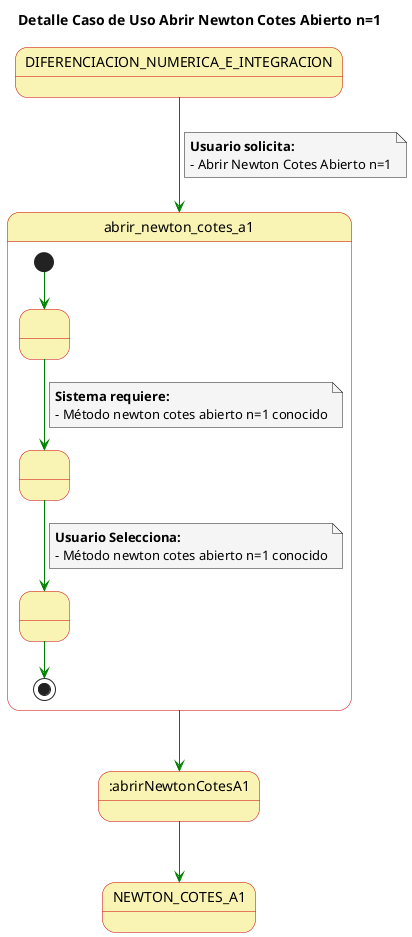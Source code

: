@startuml

skinparam state {
  BackgroundColor #faf4b4
  BorderColor #c90000
}

skinparam note {
  BackgroundColor #f5f5f5
}

skinparam linetype polyline

title Detalle Caso de Uso Abrir Newton Cotes Abierto n=1


DIFERENCIACION_NUMERICA_E_INTEGRACION-[#green]-> abrir_newton_cotes_a1
note on link
  **Usuario solicita:**
  - Abrir Newton Cotes Abierto n=1
end note

state abrir_newton_cotes_a1{
  state 1 as " "
  state 2 as " "
  state 3 as " "
  
  [*] -[#green]-> 1
  1 -[#green]-> 2
  note on link
      **Sistema requiere:**
      - Método newton cotes abierto n=1 conocido
  end note
  2 -[#green]-> 3
  note on link
    **Usuario Selecciona:**
    - Método newton cotes abierto n=1 conocido
  end note
 
  3 -[#green]-> [*]
}

abrir_newton_cotes_a1-[#green]-> :abrirNewtonCotesA1

:abrirNewtonCotesA1-[#green]-> NEWTON_COTES_A1

@enduml